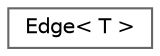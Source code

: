 digraph "Graphical Class Hierarchy"
{
 // LATEX_PDF_SIZE
  bgcolor="transparent";
  edge [fontname=Helvetica,fontsize=10,labelfontname=Helvetica,labelfontsize=10];
  node [fontname=Helvetica,fontsize=10,shape=box,height=0.2,width=0.4];
  rankdir="LR";
  Node0 [label="Edge\< T \>",height=0.2,width=0.4,color="grey40", fillcolor="white", style="filled",URL="$class_edge.html",tooltip=" "];
}
